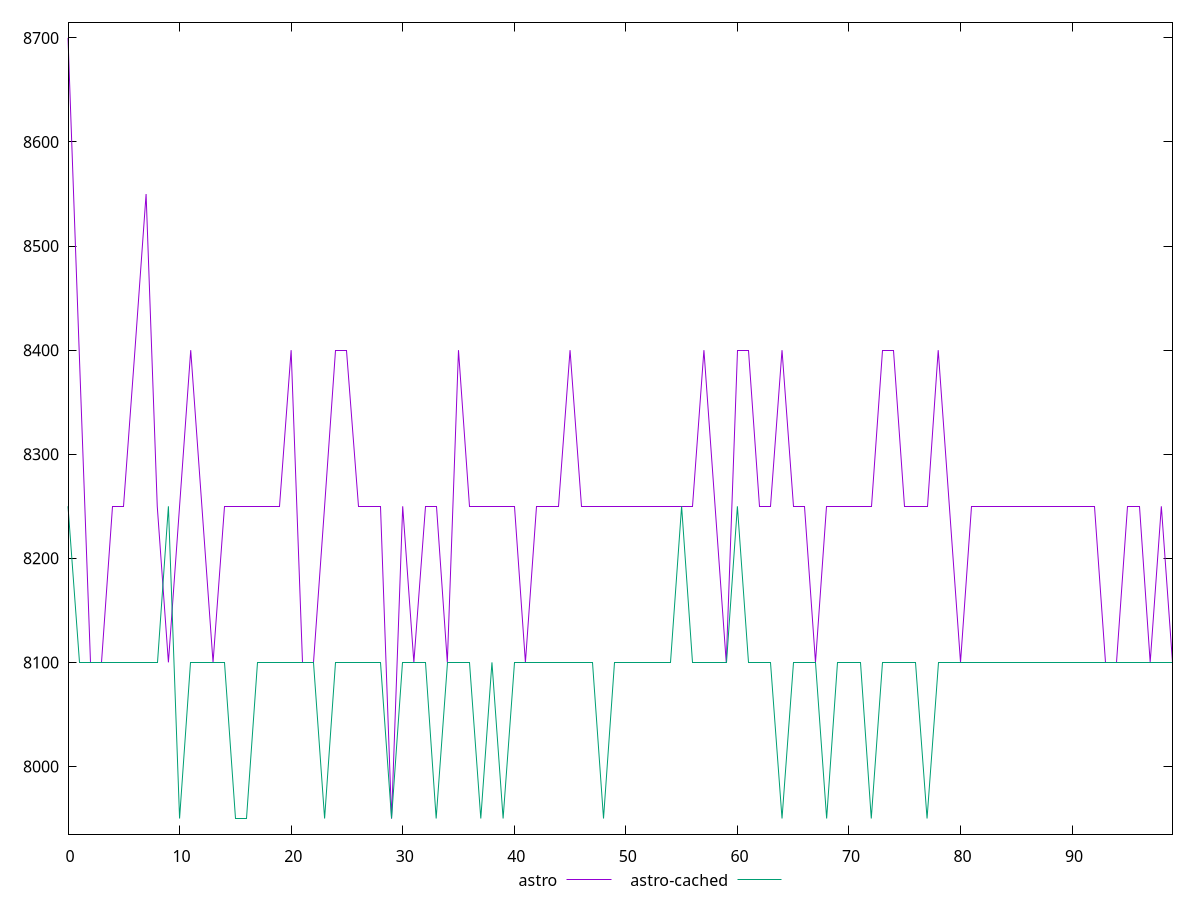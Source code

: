 reset

$astro <<EOF
0 8700
1 8400
2 8100
3 8100
4 8250
5 8250
6 8400
7 8550
8 8250
9 8100
10 8250
11 8400
12 8250
13 8100
14 8250
15 8250
16 8250
17 8250
18 8250
19 8250
20 8400
21 8100
22 8100
23 8250
24 8400
25 8400
26 8250
27 8250
28 8250
29 7950
30 8250
31 8100
32 8250
33 8250
34 8100
35 8400
36 8250
37 8250
38 8250
39 8250
40 8250
41 8100
42 8250
43 8250
44 8250
45 8400
46 8250
47 8250
48 8250
49 8250
50 8250
51 8250
52 8250
53 8250
54 8250
55 8250
56 8250
57 8400
58 8250
59 8100
60 8400
61 8400
62 8250
63 8250
64 8400
65 8250
66 8250
67 8100
68 8250
69 8250
70 8250
71 8250
72 8250
73 8400
74 8400
75 8250
76 8250
77 8250
78 8400
79 8250
80 8100
81 8250
82 8250
83 8250
84 8250
85 8250
86 8250
87 8250
88 8250
89 8250
90 8250
91 8250
92 8250
93 8100
94 8100
95 8250
96 8250
97 8100
98 8250
99 8100
EOF

$astroCached <<EOF
0 8250
1 8100
2 8100
3 8100
4 8100
5 8100
6 8100
7 8100
8 8100
9 8250
10 7950
11 8100
12 8100
13 8100
14 8100
15 7950
16 7950
17 8100
18 8100
19 8100
20 8100
21 8100
22 8100
23 7950
24 8100
25 8100
26 8100
27 8100
28 8100
29 7950
30 8100
31 8100
32 8100
33 7950
34 8100
35 8100
36 8100
37 7950
38 8100
39 7950
40 8100
41 8100
42 8100
43 8100
44 8100
45 8100
46 8100
47 8100
48 7950
49 8100
50 8100
51 8100
52 8100
53 8100
54 8100
55 8250
56 8100
57 8100
58 8100
59 8100
60 8250
61 8100
62 8100
63 8100
64 7950
65 8100
66 8100
67 8100
68 7950
69 8100
70 8100
71 8100
72 7950
73 8100
74 8100
75 8100
76 8100
77 7950
78 8100
79 8100
80 8100
81 8100
82 8100
83 8100
84 8100
85 8100
86 8100
87 8100
88 8100
89 8100
90 8100
91 8100
92 8100
93 8100
94 8100
95 8100
96 8100
97 8100
98 8100
99 8100
EOF

set key outside below
set xrange [0:99]
set yrange [7935:8715]
set trange [7935:8715]
set terminal svg size 640, 520 enhanced background rgb 'white'
set output "reports/report_00033_2021-03-01T14-23-16.841Z/uses-text-compression/comparison/line/0_vs_1.svg"

plot $astro title "astro" with line, \
     $astroCached title "astro-cached" with line

reset
